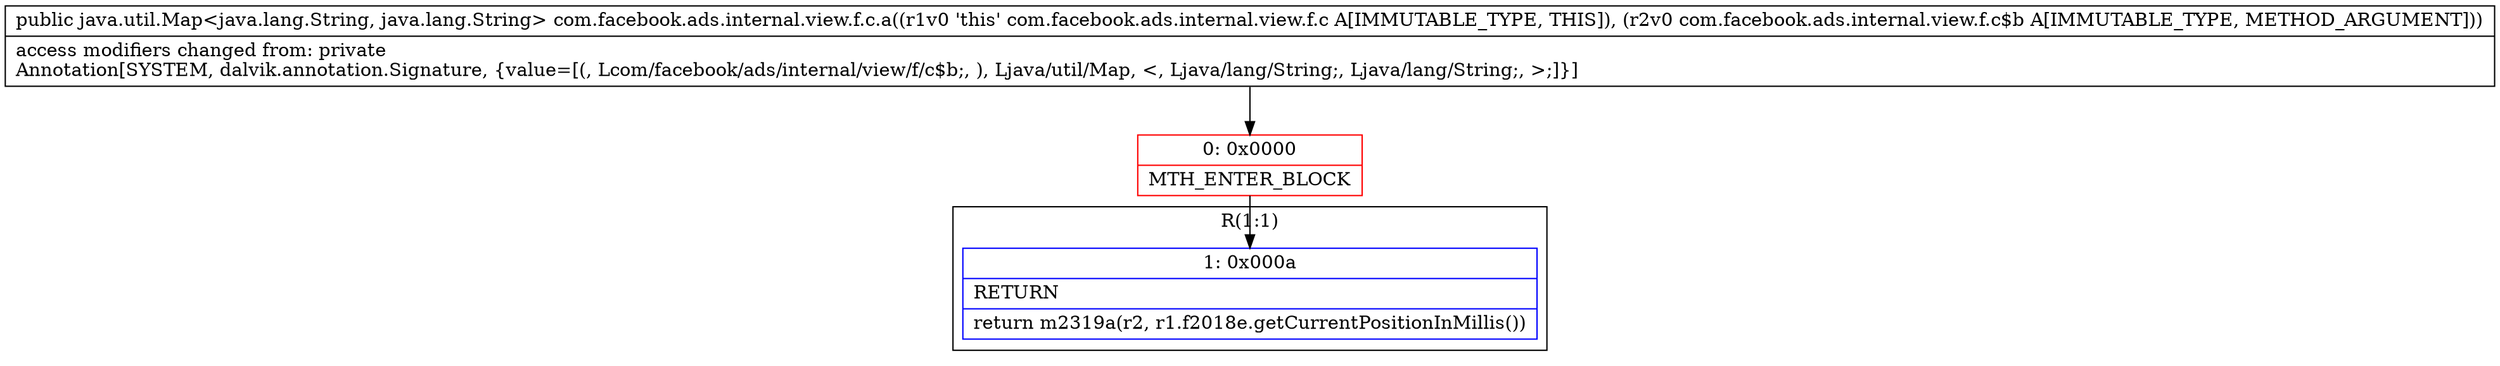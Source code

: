 digraph "CFG forcom.facebook.ads.internal.view.f.c.a(Lcom\/facebook\/ads\/internal\/view\/f\/c$b;)Ljava\/util\/Map;" {
subgraph cluster_Region_366376303 {
label = "R(1:1)";
node [shape=record,color=blue];
Node_1 [shape=record,label="{1\:\ 0x000a|RETURN\l|return m2319a(r2, r1.f2018e.getCurrentPositionInMillis())\l}"];
}
Node_0 [shape=record,color=red,label="{0\:\ 0x0000|MTH_ENTER_BLOCK\l}"];
MethodNode[shape=record,label="{public java.util.Map\<java.lang.String, java.lang.String\> com.facebook.ads.internal.view.f.c.a((r1v0 'this' com.facebook.ads.internal.view.f.c A[IMMUTABLE_TYPE, THIS]), (r2v0 com.facebook.ads.internal.view.f.c$b A[IMMUTABLE_TYPE, METHOD_ARGUMENT]))  | access modifiers changed from: private\lAnnotation[SYSTEM, dalvik.annotation.Signature, \{value=[(, Lcom\/facebook\/ads\/internal\/view\/f\/c$b;, ), Ljava\/util\/Map, \<, Ljava\/lang\/String;, Ljava\/lang\/String;, \>;]\}]\l}"];
MethodNode -> Node_0;
Node_0 -> Node_1;
}

